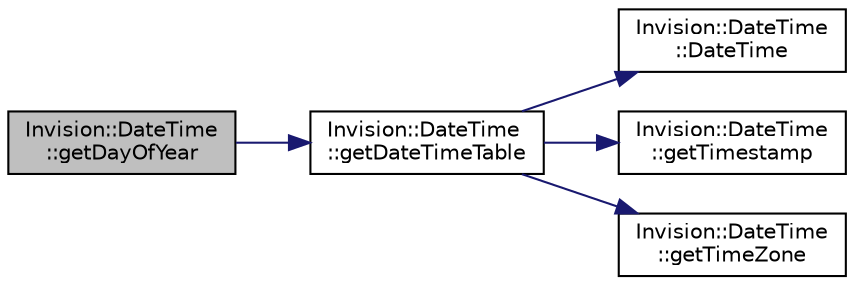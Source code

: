 digraph "Invision::DateTime::getDayOfYear"
{
 // LATEX_PDF_SIZE
  edge [fontname="Helvetica",fontsize="10",labelfontname="Helvetica",labelfontsize="10"];
  node [fontname="Helvetica",fontsize="10",shape=record];
  rankdir="LR";
  Node1 [label="Invision::DateTime\l::getDayOfYear",height=0.2,width=0.4,color="black", fillcolor="grey75", style="filled", fontcolor="black",tooltip=" "];
  Node1 -> Node2 [color="midnightblue",fontsize="10",style="solid",fontname="Helvetica"];
  Node2 [label="Invision::DateTime\l::getDateTimeTable",height=0.2,width=0.4,color="black", fillcolor="white", style="filled",URL="$class_invision_1_1_date_time.html#a71c90bad77514b71d4ca90ffc8e22aaf",tooltip=" "];
  Node2 -> Node3 [color="midnightblue",fontsize="10",style="solid",fontname="Helvetica"];
  Node3 [label="Invision::DateTime\l::DateTime",height=0.2,width=0.4,color="black", fillcolor="white", style="filled",URL="$class_invision_1_1_date_time.html#a75d5fa8a3fb096ef8539b08fcad3e275",tooltip=" "];
  Node2 -> Node4 [color="midnightblue",fontsize="10",style="solid",fontname="Helvetica"];
  Node4 [label="Invision::DateTime\l::getTimestamp",height=0.2,width=0.4,color="black", fillcolor="white", style="filled",URL="$class_invision_1_1_date_time.html#a81f7cbf23fdbdc61c6acf51a4f1fe0e3",tooltip=" "];
  Node2 -> Node5 [color="midnightblue",fontsize="10",style="solid",fontname="Helvetica"];
  Node5 [label="Invision::DateTime\l::getTimeZone",height=0.2,width=0.4,color="black", fillcolor="white", style="filled",URL="$class_invision_1_1_date_time.html#aa99d70d0ead2d6e23407b80873e4c739",tooltip=" "];
}
